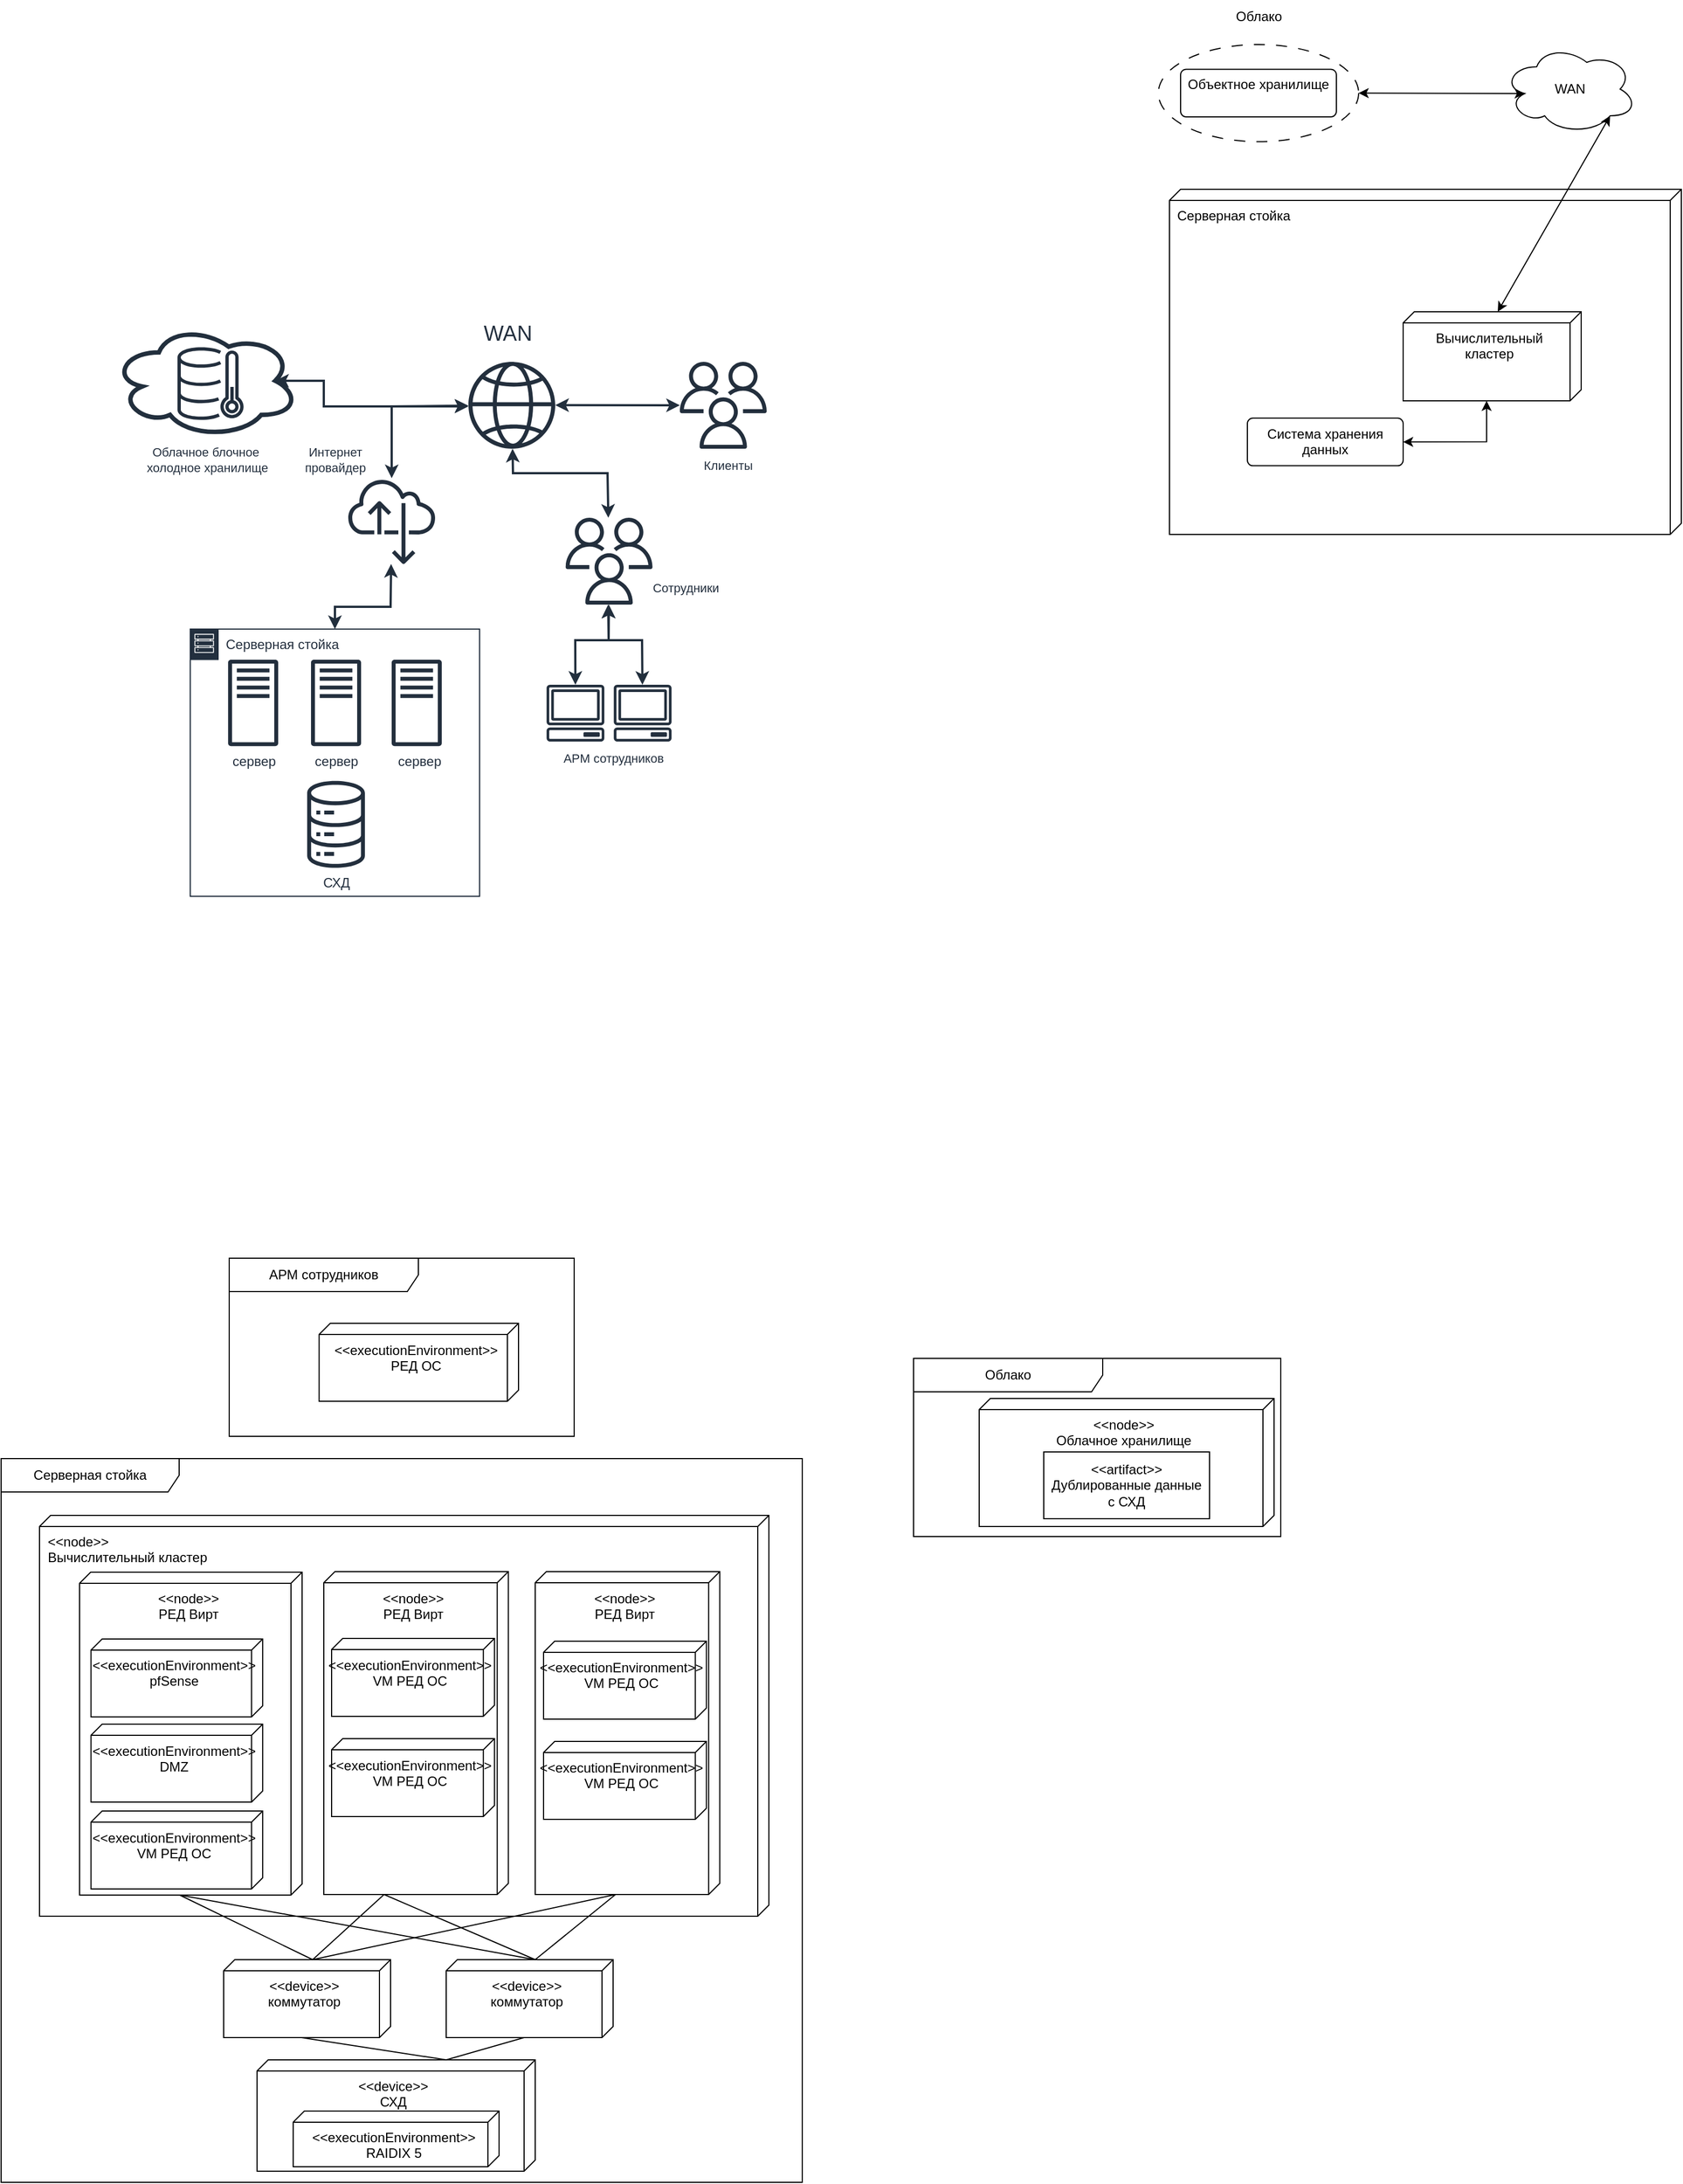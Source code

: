 <mxfile version="25.0.2">
  <diagram name="Page-1" id="CzsKKpEBBDVPKcVDBcra">
    <mxGraphModel dx="1072" dy="864" grid="1" gridSize="10" guides="1" tooltips="1" connect="1" arrows="1" fold="1" page="1" pageScale="1" pageWidth="827" pageHeight="1169" math="0" shadow="0">
      <root>
        <mxCell id="0" />
        <mxCell id="1" parent="0" />
        <mxCell id="zRx8wqQ9m-uIpZDr5qKo-2" value="Серверная стойка" style="verticalAlign=top;align=left;shape=cube;size=10;direction=south;fontStyle=0;html=1;boundedLbl=1;spacingLeft=5;whiteSpace=wrap;" vertex="1" parent="1">
          <mxGeometry x="1070" y="340" width="460" height="310" as="geometry" />
        </mxCell>
        <mxCell id="zRx8wqQ9m-uIpZDr5qKo-3" value="Вычислительный кластер" style="verticalAlign=top;align=center;shape=cube;size=10;direction=south;html=1;boundedLbl=1;spacingLeft=5;whiteSpace=wrap;" vertex="1" parent="zRx8wqQ9m-uIpZDr5qKo-2">
          <mxGeometry width="160" height="80" relative="1" as="geometry">
            <mxPoint x="210" y="110" as="offset" />
          </mxGeometry>
        </mxCell>
        <mxCell id="zRx8wqQ9m-uIpZDr5qKo-4" value="Система хранения данных" style="html=1;align=center;verticalAlign=top;rounded=1;absoluteArcSize=1;arcSize=10;dashed=0;whiteSpace=wrap;" vertex="1" parent="zRx8wqQ9m-uIpZDr5qKo-2">
          <mxGeometry x="70" y="205.552" width="140" height="42.759" as="geometry" />
        </mxCell>
        <mxCell id="zRx8wqQ9m-uIpZDr5qKo-7" value="" style="endArrow=classic;html=1;rounded=0;exitX=1;exitY=0.5;exitDx=0;exitDy=0;entryX=0;entryY=0;entryDx=80;entryDy=85;entryPerimeter=0;startArrow=classic;startFill=1;" edge="1" parent="zRx8wqQ9m-uIpZDr5qKo-2" source="zRx8wqQ9m-uIpZDr5qKo-4" target="zRx8wqQ9m-uIpZDr5qKo-3">
          <mxGeometry width="50" height="50" relative="1" as="geometry">
            <mxPoint x="-40" y="189.69" as="sourcePoint" />
            <mxPoint x="10" y="139.69" as="targetPoint" />
            <Array as="points">
              <mxPoint x="285" y="226.69" />
            </Array>
          </mxGeometry>
        </mxCell>
        <mxCell id="zRx8wqQ9m-uIpZDr5qKo-6" value="WAN" style="ellipse;shape=cloud;whiteSpace=wrap;html=1;" vertex="1" parent="1">
          <mxGeometry x="1370" y="210" width="120" height="80" as="geometry" />
        </mxCell>
        <mxCell id="zRx8wqQ9m-uIpZDr5qKo-14" value="" style="endArrow=classic;html=1;rounded=0;exitX=0;exitY=0;exitDx=0;exitDy=75;exitPerimeter=0;entryX=0.8;entryY=0.8;entryDx=0;entryDy=0;entryPerimeter=0;startArrow=classic;startFill=1;" edge="1" parent="1" source="zRx8wqQ9m-uIpZDr5qKo-3" target="zRx8wqQ9m-uIpZDr5qKo-6">
          <mxGeometry width="50" height="50" relative="1" as="geometry">
            <mxPoint x="1425" y="380.004" as="sourcePoint" />
            <mxPoint x="1100" y="250" as="targetPoint" />
            <Array as="points" />
          </mxGeometry>
        </mxCell>
        <mxCell id="zRx8wqQ9m-uIpZDr5qKo-37" value="" style="sketch=0;outlineConnect=0;fontColor=#232F3E;gradientColor=none;fillColor=#232F3D;strokeColor=none;dashed=0;verticalLabelPosition=bottom;verticalAlign=top;align=center;html=1;fontSize=12;fontStyle=0;aspect=fixed;pointerEvents=1;shape=mxgraph.aws4.globe;fontFamily=Helvetica;" vertex="1" parent="1">
          <mxGeometry x="440" y="495" width="78" height="78" as="geometry" />
        </mxCell>
        <mxCell id="zRx8wqQ9m-uIpZDr5qKo-41" value="" style="sketch=0;outlineConnect=0;fontColor=#232F3E;gradientColor=none;fillColor=#232F3D;strokeColor=none;dashed=0;verticalLabelPosition=bottom;verticalAlign=top;align=center;html=1;fontSize=12;fontStyle=0;aspect=fixed;pointerEvents=1;shape=mxgraph.aws4.users;fontFamily=Helvetica;" vertex="1" parent="1">
          <mxGeometry x="630" y="495" width="78" height="78" as="geometry" />
        </mxCell>
        <mxCell id="zRx8wqQ9m-uIpZDr5qKo-44" value="" style="group" vertex="1" connectable="0" parent="1">
          <mxGeometry x="190" y="735" width="260" height="240" as="geometry" />
        </mxCell>
        <mxCell id="zRx8wqQ9m-uIpZDr5qKo-17" value="Серверная стойка" style="points=[[0,0],[0.25,0],[0.5,0],[0.75,0],[1,0],[1,0.25],[1,0.5],[1,0.75],[1,1],[0.75,1],[0.5,1],[0.25,1],[0,1],[0,0.75],[0,0.5],[0,0.25]];outlineConnect=0;gradientColor=none;html=1;whiteSpace=wrap;fontSize=12;fontStyle=0;container=0;pointerEvents=0;collapsible=0;recursiveResize=0;shape=mxgraph.aws4.group;grIcon=mxgraph.aws4.group_aws_cloud;strokeColor=#232F3E;fillColor=none;verticalAlign=top;align=left;spacingLeft=30;fontColor=#232F3E;dashed=0;" vertex="1" parent="zRx8wqQ9m-uIpZDr5qKo-44">
          <mxGeometry width="260" height="240.0" as="geometry" />
        </mxCell>
        <mxCell id="zRx8wqQ9m-uIpZDr5qKo-18" value="" style="rounded=0;whiteSpace=wrap;html=1;strokeColor=#222f3e;fillColor=#222f3e;container=0;" vertex="1" parent="zRx8wqQ9m-uIpZDr5qKo-44">
          <mxGeometry width="25" height="27.273" as="geometry" />
        </mxCell>
        <mxCell id="zRx8wqQ9m-uIpZDr5qKo-16" value="" style="sketch=0;outlineConnect=0;fontColor=#232F3E;gradientColor=none;fillColor=#ffffff;strokeColor=none;dashed=0;verticalLabelPosition=bottom;verticalAlign=top;align=center;html=1;fontSize=12;fontStyle=0;aspect=fixed;pointerEvents=1;shape=mxgraph.aws4.servers;container=0;" vertex="1" parent="zRx8wqQ9m-uIpZDr5qKo-44">
          <mxGeometry x="3.75" y="4.091" width="17.5" height="17.5" as="geometry" />
        </mxCell>
        <mxCell id="zRx8wqQ9m-uIpZDr5qKo-19" value="сервер" style="sketch=0;outlineConnect=0;fontColor=#232F3E;gradientColor=none;fillColor=#232F3D;strokeColor=none;dashed=0;verticalLabelPosition=bottom;verticalAlign=top;align=center;html=1;fontSize=12;fontStyle=0;aspect=fixed;pointerEvents=1;shape=mxgraph.aws4.traditional_server;container=0;" vertex="1" parent="zRx8wqQ9m-uIpZDr5qKo-44">
          <mxGeometry x="34" y="27.276" width="45" height="78" as="geometry" />
        </mxCell>
        <mxCell id="zRx8wqQ9m-uIpZDr5qKo-20" value="сервер" style="sketch=0;outlineConnect=0;fontColor=#232F3E;gradientColor=none;fillColor=#232F3D;strokeColor=none;dashed=0;verticalLabelPosition=bottom;verticalAlign=top;align=center;html=1;fontSize=12;fontStyle=0;aspect=fixed;pointerEvents=1;shape=mxgraph.aws4.traditional_server;container=0;" vertex="1" parent="zRx8wqQ9m-uIpZDr5qKo-44">
          <mxGeometry x="108.5" y="27.276" width="45" height="78" as="geometry" />
        </mxCell>
        <mxCell id="zRx8wqQ9m-uIpZDr5qKo-21" value="&amp;nbsp;сервер" style="sketch=0;outlineConnect=0;fontColor=#232F3E;gradientColor=none;fillColor=#232F3D;strokeColor=none;dashed=0;verticalLabelPosition=bottom;verticalAlign=top;align=center;html=1;fontSize=12;fontStyle=0;aspect=fixed;pointerEvents=1;shape=mxgraph.aws4.traditional_server;container=0;" vertex="1" parent="zRx8wqQ9m-uIpZDr5qKo-44">
          <mxGeometry x="181" y="27.276" width="45" height="78" as="geometry" />
        </mxCell>
        <mxCell id="zRx8wqQ9m-uIpZDr5qKo-35" value="СХД" style="sketch=0;outlineConnect=0;fontColor=#232F3E;gradientColor=none;fillColor=#232F3D;strokeColor=none;dashed=0;verticalLabelPosition=bottom;verticalAlign=top;align=center;html=1;fontSize=12;fontStyle=0;aspect=fixed;pointerEvents=1;shape=mxgraph.aws4.iot_analytics_data_store;fontFamily=Helvetica;container=0;" vertex="1" parent="zRx8wqQ9m-uIpZDr5qKo-44">
          <mxGeometry x="104" y="136.367" width="54" height="78" as="geometry" />
        </mxCell>
        <mxCell id="zRx8wqQ9m-uIpZDr5qKo-46" value="" style="sketch=0;outlineConnect=0;fontColor=#232F3E;gradientColor=none;fillColor=#232F3D;strokeColor=none;dashed=0;verticalLabelPosition=bottom;verticalAlign=top;align=center;html=1;fontSize=12;fontStyle=0;aspect=fixed;pointerEvents=1;shape=mxgraph.aws4.internet_alt22;fontFamily=Helvetica;" vertex="1" parent="1">
          <mxGeometry x="332" y="599" width="78" height="78" as="geometry" />
        </mxCell>
        <mxCell id="zRx8wqQ9m-uIpZDr5qKo-48" value="" style="endArrow=classic;html=1;rounded=0;strokeWidth=2;dashed=0;sketch=0;pointerEvents=1;align=center;verticalAlign=top;fontFamily=Helvetica;fontSize=12;fontColor=#232F3E;fontStyle=0;fillColor=#232F3D;gradientColor=none;strokeColor=#222f3d;endFill=1;entryX=0.5;entryY=0;entryDx=0;entryDy=0;startArrow=classic;startFill=1;" edge="1" parent="1" source="zRx8wqQ9m-uIpZDr5qKo-46" target="zRx8wqQ9m-uIpZDr5qKo-17">
          <mxGeometry width="50" height="50" relative="1" as="geometry">
            <mxPoint x="279" y="687" as="sourcePoint" />
            <mxPoint x="340" y="785" as="targetPoint" />
            <Array as="points">
              <mxPoint x="370" y="715" />
              <mxPoint x="320" y="715" />
            </Array>
          </mxGeometry>
        </mxCell>
        <mxCell id="zRx8wqQ9m-uIpZDr5qKo-49" value="" style="endArrow=classic;html=1;rounded=0;strokeWidth=2;dashed=0;sketch=0;pointerEvents=1;align=center;verticalAlign=top;fontFamily=Helvetica;fontSize=12;fontColor=#232F3E;fontStyle=0;fillColor=#232F3D;gradientColor=none;strokeColor=#222f3d;endFill=1;startArrow=classic;startFill=1;" edge="1" parent="1" source="zRx8wqQ9m-uIpZDr5qKo-46" target="zRx8wqQ9m-uIpZDr5qKo-37">
          <mxGeometry width="50" height="50" relative="1" as="geometry">
            <mxPoint x="381" y="687" as="sourcePoint" />
            <mxPoint x="330" y="785" as="targetPoint" />
            <Array as="points">
              <mxPoint x="371" y="535" />
            </Array>
          </mxGeometry>
        </mxCell>
        <mxCell id="zRx8wqQ9m-uIpZDr5qKo-51" value="" style="sketch=0;outlineConnect=0;fontColor=#232F3E;gradientColor=none;fillColor=#232F3D;strokeColor=none;dashed=0;verticalLabelPosition=bottom;verticalAlign=top;align=center;html=1;fontSize=12;fontStyle=0;aspect=fixed;pointerEvents=1;shape=mxgraph.aws4.users;fontFamily=Helvetica;" vertex="1" parent="1">
          <mxGeometry x="527.37" y="635" width="78" height="78" as="geometry" />
        </mxCell>
        <mxCell id="zRx8wqQ9m-uIpZDr5qKo-54" value="" style="group" vertex="1" connectable="0" parent="1">
          <mxGeometry x="510" y="785" width="112.74" height="51" as="geometry" />
        </mxCell>
        <mxCell id="zRx8wqQ9m-uIpZDr5qKo-52" value="" style="sketch=0;outlineConnect=0;fontColor=#232F3E;gradientColor=none;fillColor=#232F3D;strokeColor=none;dashed=0;verticalLabelPosition=bottom;verticalAlign=top;align=center;html=1;fontSize=12;fontStyle=0;aspect=fixed;pointerEvents=1;shape=mxgraph.aws4.client;" vertex="1" parent="zRx8wqQ9m-uIpZDr5qKo-54">
          <mxGeometry width="52.342" height="51" as="geometry" />
        </mxCell>
        <mxCell id="zRx8wqQ9m-uIpZDr5qKo-53" value="" style="sketch=0;outlineConnect=0;fontColor=#232F3E;gradientColor=none;fillColor=#232F3D;strokeColor=none;dashed=0;verticalLabelPosition=bottom;verticalAlign=top;align=center;html=1;fontSize=12;fontStyle=0;aspect=fixed;pointerEvents=1;shape=mxgraph.aws4.client;" vertex="1" parent="zRx8wqQ9m-uIpZDr5qKo-54">
          <mxGeometry x="60.396" width="52.342" height="51" as="geometry" />
        </mxCell>
        <mxCell id="zRx8wqQ9m-uIpZDr5qKo-55" value="" style="endArrow=classic;html=1;rounded=0;strokeWidth=2;dashed=0;sketch=0;pointerEvents=1;align=center;verticalAlign=top;fontFamily=Helvetica;fontSize=12;fontColor=#232F3E;fontStyle=0;fillColor=#232F3D;gradientColor=none;strokeColor=#222f3d;endFill=1;startArrow=classic;startFill=1;" edge="1" parent="1" source="zRx8wqQ9m-uIpZDr5qKo-51" target="zRx8wqQ9m-uIpZDr5qKo-53">
          <mxGeometry width="50" height="50" relative="1" as="geometry">
            <mxPoint x="739" y="687" as="sourcePoint" />
            <mxPoint x="688" y="785" as="targetPoint" />
            <Array as="points">
              <mxPoint x="566" y="745" />
              <mxPoint x="596" y="745" />
            </Array>
          </mxGeometry>
        </mxCell>
        <mxCell id="zRx8wqQ9m-uIpZDr5qKo-56" value="" style="endArrow=classic;html=1;rounded=0;strokeWidth=2;dashed=0;sketch=0;pointerEvents=1;align=center;verticalAlign=top;fontFamily=Helvetica;fontSize=12;fontColor=#232F3E;fontStyle=0;fillColor=#232F3D;gradientColor=none;strokeColor=#222f3d;endFill=1;startArrow=classic;startFill=1;" edge="1" parent="1" target="zRx8wqQ9m-uIpZDr5qKo-52">
          <mxGeometry width="50" height="50" relative="1" as="geometry">
            <mxPoint x="565.54" y="713" as="sourcePoint" />
            <mxPoint x="561.487" y="789.878" as="targetPoint" />
            <Array as="points">
              <mxPoint x="566" y="745" />
              <mxPoint x="536" y="745" />
            </Array>
          </mxGeometry>
        </mxCell>
        <mxCell id="zRx8wqQ9m-uIpZDr5qKo-57" value="" style="endArrow=classic;html=1;rounded=0;strokeWidth=2;dashed=0;sketch=0;pointerEvents=1;align=center;verticalAlign=top;fontFamily=Helvetica;fontSize=12;fontColor=#232F3E;fontStyle=0;fillColor=#232F3D;gradientColor=none;strokeColor=#222f3d;endFill=1;startArrow=classic;startFill=1;" edge="1" parent="1" source="zRx8wqQ9m-uIpZDr5qKo-37" target="zRx8wqQ9m-uIpZDr5qKo-51">
          <mxGeometry width="50" height="50" relative="1" as="geometry">
            <mxPoint x="599.54" y="563" as="sourcePoint" />
            <mxPoint x="570" y="635" as="targetPoint" />
            <Array as="points">
              <mxPoint x="480" y="595" />
              <mxPoint x="565" y="595" />
            </Array>
          </mxGeometry>
        </mxCell>
        <mxCell id="zRx8wqQ9m-uIpZDr5qKo-58" value="" style="endArrow=classic;html=1;rounded=0;strokeWidth=2;dashed=0;sketch=0;pointerEvents=1;align=center;verticalAlign=top;fontFamily=Helvetica;fontSize=12;fontColor=#232F3E;fontStyle=0;fillColor=#232F3D;gradientColor=none;strokeColor=#222f3d;endFill=1;startArrow=classic;startFill=1;" edge="1" parent="1">
          <mxGeometry width="50" height="50" relative="1" as="geometry">
            <mxPoint x="518" y="533.901" as="sourcePoint" />
            <mxPoint x="630.0" y="534.044" as="targetPoint" />
            <Array as="points" />
          </mxGeometry>
        </mxCell>
        <mxCell id="zRx8wqQ9m-uIpZDr5qKo-59" value="WAN" style="text;html=1;align=center;verticalAlign=middle;resizable=0;points=[];autosize=1;strokeColor=none;fillColor=none;fontFamily=Helvetica;fontSize=19;fontColor=#232F3E;fontStyle=0;strokeWidth=1;" vertex="1" parent="1">
          <mxGeometry x="440" y="450" width="70" height="40" as="geometry" />
        </mxCell>
        <mxCell id="zRx8wqQ9m-uIpZDr5qKo-60" value="Клиенты" style="text;html=1;align=center;verticalAlign=middle;resizable=0;points=[];autosize=1;strokeColor=none;fillColor=none;fontFamily=Helvetica;fontSize=11;fontColor=#232F3E;fontStyle=0;strokeWidth=1;" vertex="1" parent="1">
          <mxGeometry x="638" y="573" width="70" height="30" as="geometry" />
        </mxCell>
        <mxCell id="zRx8wqQ9m-uIpZDr5qKo-61" value="Сотрудники" style="text;html=1;align=center;verticalAlign=middle;resizable=0;points=[];autosize=1;strokeColor=none;fillColor=none;fontFamily=Helvetica;fontSize=11;fontColor=#232F3E;fontStyle=0;strokeWidth=1;" vertex="1" parent="1">
          <mxGeometry x="590" y="683" width="90" height="30" as="geometry" />
        </mxCell>
        <mxCell id="zRx8wqQ9m-uIpZDr5qKo-62" value="Интернет&lt;br&gt;провайдер" style="text;html=1;align=center;verticalAlign=middle;resizable=0;points=[];autosize=1;strokeColor=none;fillColor=none;fontFamily=Helvetica;fontSize=11;fontColor=#232F3E;fontStyle=0;strokeWidth=1;" vertex="1" parent="1">
          <mxGeometry x="280" y="563" width="80" height="40" as="geometry" />
        </mxCell>
        <mxCell id="zRx8wqQ9m-uIpZDr5qKo-63" value="AРM сотрудников" style="text;html=1;align=center;verticalAlign=middle;resizable=0;points=[];autosize=1;strokeColor=none;fillColor=none;fontFamily=Helvetica;fontSize=11;fontColor=#232F3E;fontStyle=0;strokeWidth=1;" vertex="1" parent="1">
          <mxGeometry x="510" y="836" width="120" height="30" as="geometry" />
        </mxCell>
        <mxCell id="zRx8wqQ9m-uIpZDr5qKo-71" value="Серверная стойка" style="shape=umlFrame;whiteSpace=wrap;html=1;pointerEvents=0;recursiveResize=0;container=1;collapsible=0;width=160;" vertex="1" parent="1">
          <mxGeometry x="20" y="1480" width="720" height="650" as="geometry" />
        </mxCell>
        <mxCell id="zRx8wqQ9m-uIpZDr5qKo-72" value="&amp;lt;&amp;lt;node&amp;gt;&amp;gt;&lt;br&gt;Вычислительный кластер" style="verticalAlign=top;align=left;shape=cube;size=10;direction=south;fontStyle=0;html=1;boundedLbl=1;spacingLeft=5;whiteSpace=wrap;" vertex="1" parent="zRx8wqQ9m-uIpZDr5qKo-71">
          <mxGeometry x="34.5" y="51" width="655.5" height="360" as="geometry" />
        </mxCell>
        <mxCell id="zRx8wqQ9m-uIpZDr5qKo-73" value="&amp;lt;&amp;lt;node&amp;gt;&amp;gt;&lt;br&gt;РЕД Вирт" style="verticalAlign=top;align=center;shape=cube;size=10;direction=south;html=1;boundedLbl=1;spacingLeft=5;whiteSpace=wrap;" vertex="1" parent="zRx8wqQ9m-uIpZDr5qKo-72">
          <mxGeometry width="200" height="290" relative="1" as="geometry">
            <mxPoint x="36" y="51" as="offset" />
          </mxGeometry>
        </mxCell>
        <mxCell id="zRx8wqQ9m-uIpZDr5qKo-122" value="&amp;lt;&amp;lt;executionEnvironment&amp;gt;&amp;gt;&lt;br&gt;pfSense" style="verticalAlign=top;align=center;shape=cube;size=10;direction=south;html=1;boundedLbl=1;spacingLeft=5;whiteSpace=wrap;" vertex="1" parent="zRx8wqQ9m-uIpZDr5qKo-72">
          <mxGeometry x="46.287" y="111" width="154.29" height="70" as="geometry" />
        </mxCell>
        <mxCell id="zRx8wqQ9m-uIpZDr5qKo-125" value="&amp;lt;&amp;lt;node&amp;gt;&amp;gt;&lt;br&gt;РЕД Вирт" style="verticalAlign=top;align=center;shape=cube;size=10;direction=south;html=1;boundedLbl=1;spacingLeft=5;whiteSpace=wrap;" vertex="1" parent="zRx8wqQ9m-uIpZDr5qKo-72">
          <mxGeometry x="255.496" y="50.5" width="165.839" height="290" as="geometry" />
        </mxCell>
        <mxCell id="zRx8wqQ9m-uIpZDr5qKo-126" value="&amp;lt;&amp;lt;executionEnvironment&amp;gt;&amp;gt;&lt;br&gt;VM РЕД ОС" style="verticalAlign=top;align=center;shape=cube;size=10;direction=south;html=1;boundedLbl=1;spacingLeft=5;whiteSpace=wrap;" vertex="1" parent="zRx8wqQ9m-uIpZDr5qKo-72">
          <mxGeometry x="262.509" y="110.5" width="146.361" height="70" as="geometry" />
        </mxCell>
        <mxCell id="zRx8wqQ9m-uIpZDr5qKo-127" value="&amp;lt;&amp;lt;executionEnvironment&amp;gt;&amp;gt;&lt;br&gt;VM РЕД ОС" style="verticalAlign=top;align=center;shape=cube;size=10;direction=south;html=1;boundedLbl=1;spacingLeft=5;whiteSpace=wrap;" vertex="1" parent="zRx8wqQ9m-uIpZDr5qKo-72">
          <mxGeometry x="262.509" y="200.5" width="146.361" height="70" as="geometry" />
        </mxCell>
        <mxCell id="zRx8wqQ9m-uIpZDr5qKo-211" value="&amp;lt;&amp;lt;executionEnvironment&amp;gt;&amp;gt;&lt;br&gt;DMZ&lt;div&gt;&lt;br/&gt;&lt;/div&gt;" style="verticalAlign=top;align=center;shape=cube;size=10;direction=south;html=1;boundedLbl=1;spacingLeft=5;whiteSpace=wrap;" vertex="1" parent="zRx8wqQ9m-uIpZDr5qKo-72">
          <mxGeometry x="46.287" y="187.5" width="154.29" height="70" as="geometry" />
        </mxCell>
        <mxCell id="zRx8wqQ9m-uIpZDr5qKo-212" value="&amp;lt;&amp;lt;executionEnvironment&amp;gt;&amp;gt;&lt;div&gt;VM РЕД ОС&lt;br&gt;&lt;/div&gt;" style="verticalAlign=top;align=center;shape=cube;size=10;direction=south;html=1;boundedLbl=1;spacingLeft=5;whiteSpace=wrap;" vertex="1" parent="zRx8wqQ9m-uIpZDr5qKo-72">
          <mxGeometry x="46.287" y="265.5" width="154.29" height="70" as="geometry" />
        </mxCell>
        <mxCell id="zRx8wqQ9m-uIpZDr5qKo-201" value="&amp;lt;&amp;lt;node&amp;gt;&amp;gt;&lt;br&gt;РЕД Вирт" style="verticalAlign=top;align=center;shape=cube;size=10;direction=south;html=1;boundedLbl=1;spacingLeft=5;whiteSpace=wrap;" vertex="1" parent="zRx8wqQ9m-uIpZDr5qKo-72">
          <mxGeometry x="445.505" y="50.5" width="165.839" height="290" as="geometry" />
        </mxCell>
        <mxCell id="zRx8wqQ9m-uIpZDr5qKo-202" value="&amp;lt;&amp;lt;executionEnvironment&amp;gt;&amp;gt;&lt;br&gt;VM РЕД ОС" style="verticalAlign=top;align=center;shape=cube;size=10;direction=south;html=1;boundedLbl=1;spacingLeft=5;whiteSpace=wrap;" vertex="1" parent="zRx8wqQ9m-uIpZDr5qKo-72">
          <mxGeometry x="452.985" y="113" width="146.361" height="70" as="geometry" />
        </mxCell>
        <mxCell id="zRx8wqQ9m-uIpZDr5qKo-203" value="&amp;lt;&amp;lt;executionEnvironment&amp;gt;&amp;gt;&lt;br&gt;VM РЕД ОС" style="verticalAlign=top;align=center;shape=cube;size=10;direction=south;html=1;boundedLbl=1;spacingLeft=5;whiteSpace=wrap;" vertex="1" parent="zRx8wqQ9m-uIpZDr5qKo-72">
          <mxGeometry x="452.985" y="203" width="146.361" height="70" as="geometry" />
        </mxCell>
        <mxCell id="zRx8wqQ9m-uIpZDr5qKo-132" value="&amp;lt;&amp;lt;device&amp;gt;&amp;gt;&lt;br&gt;СХД" style="verticalAlign=top;align=center;shape=cube;size=10;direction=south;html=1;boundedLbl=1;spacingLeft=5;whiteSpace=wrap;" vertex="1" parent="zRx8wqQ9m-uIpZDr5qKo-71">
          <mxGeometry x="230" y="540" width="250" height="100" as="geometry" />
        </mxCell>
        <mxCell id="zRx8wqQ9m-uIpZDr5qKo-138" value="&amp;lt;&amp;lt;device&amp;gt;&amp;gt;&lt;br&gt;коммутатор" style="verticalAlign=top;align=center;shape=cube;size=10;direction=south;fontStyle=0;html=1;boundedLbl=1;spacingLeft=5;whiteSpace=wrap;" vertex="1" parent="zRx8wqQ9m-uIpZDr5qKo-71">
          <mxGeometry x="400" y="450" width="150" height="70" as="geometry" />
        </mxCell>
        <mxCell id="zRx8wqQ9m-uIpZDr5qKo-139" value="&amp;lt;&amp;lt;device&amp;gt;&amp;gt;&lt;br&gt;коммутатор" style="verticalAlign=top;align=center;shape=cube;size=10;direction=south;fontStyle=0;html=1;boundedLbl=1;spacingLeft=5;whiteSpace=wrap;" vertex="1" parent="zRx8wqQ9m-uIpZDr5qKo-71">
          <mxGeometry x="200" y="450" width="150" height="70" as="geometry" />
        </mxCell>
        <mxCell id="zRx8wqQ9m-uIpZDr5qKo-140" value="" style="endArrow=none;html=1;rounded=0;exitX=0;exitY=0;exitDx=0;exitDy=80;exitPerimeter=0;entryX=0;entryY=0;entryDx=70;entryDy=80;entryPerimeter=0;" edge="1" parent="zRx8wqQ9m-uIpZDr5qKo-71" source="zRx8wqQ9m-uIpZDr5qKo-132" target="zRx8wqQ9m-uIpZDr5qKo-139">
          <mxGeometry width="50" height="50" relative="1" as="geometry">
            <mxPoint x="160" y="800" as="sourcePoint" />
            <mxPoint x="210" y="750" as="targetPoint" />
          </mxGeometry>
        </mxCell>
        <mxCell id="zRx8wqQ9m-uIpZDr5qKo-141" value="" style="endArrow=none;html=1;rounded=0;exitX=0;exitY=0;exitDx=0;exitDy=80;exitPerimeter=0;entryX=0;entryY=0;entryDx=70;entryDy=80;entryPerimeter=0;" edge="1" parent="zRx8wqQ9m-uIpZDr5qKo-71" source="zRx8wqQ9m-uIpZDr5qKo-132" target="zRx8wqQ9m-uIpZDr5qKo-138">
          <mxGeometry width="50" height="50" relative="1" as="geometry">
            <mxPoint x="384" y="560" as="sourcePoint" />
            <mxPoint x="280" y="530" as="targetPoint" />
          </mxGeometry>
        </mxCell>
        <mxCell id="zRx8wqQ9m-uIpZDr5qKo-142" value="" style="endArrow=none;html=1;rounded=0;exitX=0;exitY=0;exitDx=0;exitDy=70;exitPerimeter=0;entryX=0;entryY=0;entryDx=290;entryDy=110;entryPerimeter=0;" edge="1" parent="zRx8wqQ9m-uIpZDr5qKo-71" source="zRx8wqQ9m-uIpZDr5qKo-139" target="zRx8wqQ9m-uIpZDr5qKo-73">
          <mxGeometry width="50" height="50" relative="1" as="geometry">
            <mxPoint x="384" y="560" as="sourcePoint" />
            <mxPoint x="480" y="530" as="targetPoint" />
          </mxGeometry>
        </mxCell>
        <mxCell id="zRx8wqQ9m-uIpZDr5qKo-143" value="" style="endArrow=none;html=1;rounded=0;exitX=0;exitY=0;exitDx=0;exitDy=70;exitPerimeter=0;entryX=0;entryY=0;entryDx=290;entryDy=111.674;entryPerimeter=0;" edge="1" parent="zRx8wqQ9m-uIpZDr5qKo-71" source="zRx8wqQ9m-uIpZDr5qKo-139" target="zRx8wqQ9m-uIpZDr5qKo-125">
          <mxGeometry width="50" height="50" relative="1" as="geometry">
            <mxPoint x="290" y="460" as="sourcePoint" />
            <mxPoint x="166" y="401" as="targetPoint" />
          </mxGeometry>
        </mxCell>
        <mxCell id="zRx8wqQ9m-uIpZDr5qKo-144" value="" style="endArrow=none;html=1;rounded=0;exitX=0;exitY=0;exitDx=0;exitDy=70;exitPerimeter=0;entryX=0;entryY=0;entryDx=290;entryDy=93.675;entryPerimeter=0;" edge="1" parent="zRx8wqQ9m-uIpZDr5qKo-71" source="zRx8wqQ9m-uIpZDr5qKo-138" target="zRx8wqQ9m-uIpZDr5qKo-201">
          <mxGeometry width="50" height="50" relative="1" as="geometry">
            <mxPoint x="290" y="460" as="sourcePoint" />
            <mxPoint x="603.173" y="391.0" as="targetPoint" />
          </mxGeometry>
        </mxCell>
        <mxCell id="zRx8wqQ9m-uIpZDr5qKo-145" value="" style="endArrow=none;html=1;rounded=0;exitX=0;exitY=0;exitDx=0;exitDy=70;exitPerimeter=0;entryX=0;entryY=0;entryDx=290;entryDy=111.674;entryPerimeter=0;" edge="1" parent="zRx8wqQ9m-uIpZDr5qKo-71" source="zRx8wqQ9m-uIpZDr5qKo-138" target="zRx8wqQ9m-uIpZDr5qKo-125">
          <mxGeometry width="50" height="50" relative="1" as="geometry">
            <mxPoint x="490" y="460" as="sourcePoint" />
            <mxPoint x="613" y="401" as="targetPoint" />
          </mxGeometry>
        </mxCell>
        <mxCell id="zRx8wqQ9m-uIpZDr5qKo-146" value="" style="endArrow=none;html=1;rounded=0;exitX=0;exitY=0;exitDx=0;exitDy=70;exitPerimeter=0;entryX=0;entryY=0;entryDx=290;entryDy=110;entryPerimeter=0;" edge="1" parent="zRx8wqQ9m-uIpZDr5qKo-71" source="zRx8wqQ9m-uIpZDr5qKo-138" target="zRx8wqQ9m-uIpZDr5qKo-73">
          <mxGeometry width="50" height="50" relative="1" as="geometry">
            <mxPoint x="490" y="460" as="sourcePoint" />
            <mxPoint x="390" y="401" as="targetPoint" />
          </mxGeometry>
        </mxCell>
        <mxCell id="zRx8wqQ9m-uIpZDr5qKo-147" value="" style="endArrow=none;html=1;rounded=0;exitX=0;exitY=0;exitDx=290;exitDy=93.675;exitPerimeter=0;entryX=0;entryY=0;entryDx=0;entryDy=70;entryPerimeter=0;" edge="1" parent="zRx8wqQ9m-uIpZDr5qKo-71" source="zRx8wqQ9m-uIpZDr5qKo-201" target="zRx8wqQ9m-uIpZDr5qKo-139">
          <mxGeometry width="50" height="50" relative="1" as="geometry">
            <mxPoint x="603.173" y="391.0" as="sourcePoint" />
            <mxPoint x="166" y="401" as="targetPoint" />
          </mxGeometry>
        </mxCell>
        <mxCell id="zRx8wqQ9m-uIpZDr5qKo-214" value="&amp;lt;&amp;lt;executionEnvironment&amp;gt;&amp;gt;&lt;br&gt;RAIDIX 5" style="verticalAlign=top;align=center;shape=cube;size=10;direction=south;html=1;boundedLbl=1;spacingLeft=5;whiteSpace=wrap;" vertex="1" parent="zRx8wqQ9m-uIpZDr5qKo-71">
          <mxGeometry x="262.5" y="586" width="185" height="50" as="geometry" />
        </mxCell>
        <mxCell id="zRx8wqQ9m-uIpZDr5qKo-155" value="" style="group" vertex="1" connectable="0" parent="1">
          <mxGeometry x="1060" y="170" width="180" height="127.24" as="geometry" />
        </mxCell>
        <mxCell id="zRx8wqQ9m-uIpZDr5qKo-153" value="" style="group" vertex="1" connectable="0" parent="zRx8wqQ9m-uIpZDr5qKo-155">
          <mxGeometry y="40.0" width="180" height="87.24" as="geometry" />
        </mxCell>
        <mxCell id="zRx8wqQ9m-uIpZDr5qKo-152" value="&lt;div&gt;&lt;br&gt;&lt;/div&gt;&lt;div&gt;&lt;br&gt;&lt;/div&gt;" style="ellipse;html=1;dashed=1;dashPattern=10 10;whiteSpace=wrap;" vertex="1" parent="zRx8wqQ9m-uIpZDr5qKo-153">
          <mxGeometry width="180" height="87.24" as="geometry" />
        </mxCell>
        <mxCell id="zRx8wqQ9m-uIpZDr5qKo-148" value="Объектное хранилище" style="html=1;align=center;verticalAlign=top;rounded=1;absoluteArcSize=1;arcSize=10;dashed=0;whiteSpace=wrap;" vertex="1" parent="zRx8wqQ9m-uIpZDr5qKo-153">
          <mxGeometry x="20" y="22.242" width="140" height="42.759" as="geometry" />
        </mxCell>
        <mxCell id="zRx8wqQ9m-uIpZDr5qKo-154" value="Облако" style="text;html=1;align=center;verticalAlign=middle;resizable=0;points=[];autosize=1;strokeColor=none;fillColor=none;" vertex="1" parent="zRx8wqQ9m-uIpZDr5qKo-155">
          <mxGeometry x="55" width="70" height="30" as="geometry" />
        </mxCell>
        <mxCell id="zRx8wqQ9m-uIpZDr5qKo-156" value="" style="endArrow=classic;html=1;rounded=0;exitX=1;exitY=0.5;exitDx=0;exitDy=0;entryX=0.16;entryY=0.55;entryDx=0;entryDy=0;entryPerimeter=0;startArrow=classic;startFill=1;" edge="1" parent="1" source="zRx8wqQ9m-uIpZDr5qKo-152" target="zRx8wqQ9m-uIpZDr5qKo-6">
          <mxGeometry width="50" height="50" relative="1" as="geometry">
            <mxPoint x="1375" y="460" as="sourcePoint" />
            <mxPoint x="1476" y="284" as="targetPoint" />
            <Array as="points" />
          </mxGeometry>
        </mxCell>
        <mxCell id="zRx8wqQ9m-uIpZDr5qKo-162" value="" style="group" vertex="1" connectable="0" parent="1">
          <mxGeometry x="120" y="461" width="167.21" height="142" as="geometry" />
        </mxCell>
        <mxCell id="zRx8wqQ9m-uIpZDr5qKo-159" value="" style="group" vertex="1" connectable="0" parent="zRx8wqQ9m-uIpZDr5qKo-162">
          <mxGeometry width="167.21" height="102" as="geometry" />
        </mxCell>
        <mxCell id="zRx8wqQ9m-uIpZDr5qKo-157" value="" style="sketch=0;outlineConnect=0;fontColor=#232F3E;gradientColor=none;fillColor=#232F3D;strokeColor=none;dashed=0;verticalLabelPosition=bottom;verticalAlign=top;align=center;html=1;fontSize=12;fontStyle=0;aspect=fixed;pointerEvents=1;shape=mxgraph.aws4.cold_storage;" vertex="1" parent="zRx8wqQ9m-uIpZDr5qKo-159">
          <mxGeometry x="58.524" y="20.902" width="59.36" height="65.212" as="geometry" />
        </mxCell>
        <mxCell id="zRx8wqQ9m-uIpZDr5qKo-158" value="" style="ellipse;shape=cloud;whiteSpace=wrap;html=1;dashed=0;sketch=0;pointerEvents=1;align=center;verticalAlign=top;fontFamily=Helvetica;fontSize=12;fontColor=#232F3E;fontStyle=0;fillColor=none;gradientColor=none;strokeColor=#222f3d;strokeWidth=4;" vertex="1" parent="zRx8wqQ9m-uIpZDr5qKo-159">
          <mxGeometry width="167.21" height="102" as="geometry" />
        </mxCell>
        <mxCell id="zRx8wqQ9m-uIpZDr5qKo-161" value="Облачное блочное&amp;nbsp;&lt;div&gt;холодное хранилище&lt;/div&gt;" style="text;html=1;align=center;verticalAlign=middle;resizable=0;points=[];autosize=1;strokeColor=none;fillColor=none;fontFamily=Helvetica;fontSize=11;fontColor=#232F3E;fontStyle=0;strokeWidth=1;" vertex="1" parent="zRx8wqQ9m-uIpZDr5qKo-162">
          <mxGeometry x="20" y="102" width="130" height="40" as="geometry" />
        </mxCell>
        <mxCell id="zRx8wqQ9m-uIpZDr5qKo-164" value="" style="endArrow=classic;html=1;rounded=0;strokeWidth=2;dashed=0;sketch=0;pointerEvents=1;align=center;verticalAlign=top;fontFamily=Helvetica;fontSize=12;fontColor=#232F3E;fontStyle=0;fillColor=#232F3D;gradientColor=none;strokeColor=#222f3d;endFill=1;startArrow=classic;startFill=1;exitX=0.875;exitY=0.5;exitDx=0;exitDy=0;exitPerimeter=0;" edge="1" parent="1" source="zRx8wqQ9m-uIpZDr5qKo-158">
          <mxGeometry width="50" height="50" relative="1" as="geometry">
            <mxPoint x="246" y="512" as="sourcePoint" />
            <mxPoint x="440" y="535" as="targetPoint" />
            <Array as="points">
              <mxPoint x="310" y="512" />
              <mxPoint x="310" y="535" />
            </Array>
          </mxGeometry>
        </mxCell>
        <mxCell id="zRx8wqQ9m-uIpZDr5qKo-187" value="Облако" style="shape=umlFrame;whiteSpace=wrap;html=1;pointerEvents=0;recursiveResize=0;container=1;collapsible=0;width=170;" vertex="1" parent="1">
          <mxGeometry x="840" y="1390" width="330" height="160" as="geometry" />
        </mxCell>
        <mxCell id="zRx8wqQ9m-uIpZDr5qKo-191" value="&amp;lt;&amp;lt;node&amp;gt;&amp;gt;&lt;br&gt;Облачное хранилище" style="verticalAlign=top;align=center;shape=cube;size=10;direction=south;fontStyle=0;html=1;boundedLbl=1;spacingLeft=5;whiteSpace=wrap;" vertex="1" parent="zRx8wqQ9m-uIpZDr5qKo-187">
          <mxGeometry x="59" y="36" width="265" height="115" as="geometry" />
        </mxCell>
        <mxCell id="zRx8wqQ9m-uIpZDr5qKo-192" value="&amp;lt;&amp;lt;artifact&amp;gt;&amp;gt;&lt;br&gt;Дублированные данные&lt;br&gt;с СХД" style="html=1;align=center;verticalAlign=middle;dashed=0;whiteSpace=wrap;" vertex="1" parent="zRx8wqQ9m-uIpZDr5qKo-187">
          <mxGeometry x="117" y="84" width="149" height="60" as="geometry" />
        </mxCell>
        <mxCell id="zRx8wqQ9m-uIpZDr5qKo-193" value="АРМ сотрудников" style="shape=umlFrame;whiteSpace=wrap;html=1;pointerEvents=0;recursiveResize=0;container=1;collapsible=0;width=170;" vertex="1" parent="1">
          <mxGeometry x="225" y="1300" width="310" height="160" as="geometry" />
        </mxCell>
        <mxCell id="zRx8wqQ9m-uIpZDr5qKo-213" value="&amp;lt;&amp;lt;executionEnvironment&amp;gt;&amp;gt;&lt;br&gt;РЕД ОС" style="verticalAlign=top;align=center;shape=cube;size=10;direction=south;html=1;boundedLbl=1;spacingLeft=5;whiteSpace=wrap;" vertex="1" parent="zRx8wqQ9m-uIpZDr5qKo-193">
          <mxGeometry x="80.79" y="58.5" width="179.21" height="70" as="geometry" />
        </mxCell>
      </root>
    </mxGraphModel>
  </diagram>
</mxfile>
